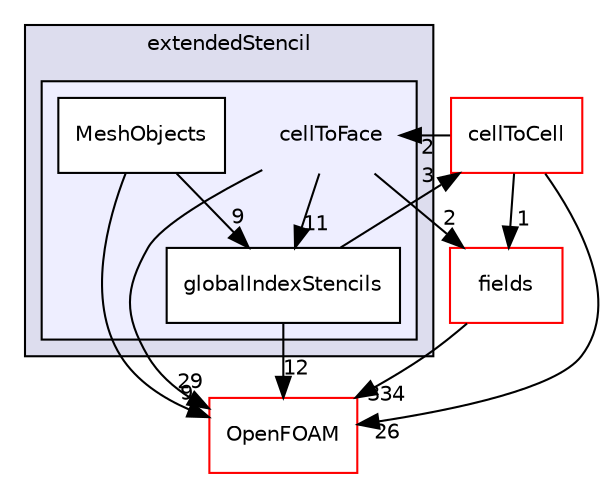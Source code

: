 digraph "src/finiteVolume/fvMesh/extendedStencil/cellToFace" {
  bgcolor=transparent;
  compound=true
  node [ fontsize="10", fontname="Helvetica"];
  edge [ labelfontsize="10", labelfontname="Helvetica"];
  subgraph clusterdir_f54ce79c9902d97f8b0f7c9d890967db {
    graph [ bgcolor="#ddddee", pencolor="black", label="extendedStencil" fontname="Helvetica", fontsize="10", URL="dir_f54ce79c9902d97f8b0f7c9d890967db.html"]
  subgraph clusterdir_6b2cdcecd74bbe32713af3749edcc072 {
    graph [ bgcolor="#eeeeff", pencolor="black", label="" URL="dir_6b2cdcecd74bbe32713af3749edcc072.html"];
    dir_6b2cdcecd74bbe32713af3749edcc072 [shape=plaintext label="cellToFace"];
    dir_40a995384affd54e838e9e7659b3952a [shape=box label="globalIndexStencils" color="black" fillcolor="white" style="filled" URL="dir_40a995384affd54e838e9e7659b3952a.html"];
    dir_1500d247ac89856555640edd20a765ce [shape=box label="MeshObjects" color="black" fillcolor="white" style="filled" URL="dir_1500d247ac89856555640edd20a765ce.html"];
  }
  }
  dir_25ab4a83a983f7bb7a38b7f63bb141b7 [shape=box label="fields" color="red" URL="dir_25ab4a83a983f7bb7a38b7f63bb141b7.html"];
  dir_29a0ec52e1bec07b305a38b682ef8704 [shape=box label="cellToCell" color="red" URL="dir_29a0ec52e1bec07b305a38b682ef8704.html"];
  dir_c5473ff19b20e6ec4dfe5c310b3778a8 [shape=box label="OpenFOAM" color="red" URL="dir_c5473ff19b20e6ec4dfe5c310b3778a8.html"];
  dir_1500d247ac89856555640edd20a765ce->dir_40a995384affd54e838e9e7659b3952a [headlabel="9", labeldistance=1.5 headhref="dir_001122_001121.html"];
  dir_1500d247ac89856555640edd20a765ce->dir_c5473ff19b20e6ec4dfe5c310b3778a8 [headlabel="9", labeldistance=1.5 headhref="dir_001122_001888.html"];
  dir_25ab4a83a983f7bb7a38b7f63bb141b7->dir_c5473ff19b20e6ec4dfe5c310b3778a8 [headlabel="334", labeldistance=1.5 headhref="dir_000931_001888.html"];
  dir_6b2cdcecd74bbe32713af3749edcc072->dir_25ab4a83a983f7bb7a38b7f63bb141b7 [headlabel="2", labeldistance=1.5 headhref="dir_001120_000931.html"];
  dir_6b2cdcecd74bbe32713af3749edcc072->dir_40a995384affd54e838e9e7659b3952a [headlabel="11", labeldistance=1.5 headhref="dir_001120_001121.html"];
  dir_6b2cdcecd74bbe32713af3749edcc072->dir_c5473ff19b20e6ec4dfe5c310b3778a8 [headlabel="29", labeldistance=1.5 headhref="dir_001120_001888.html"];
  dir_40a995384affd54e838e9e7659b3952a->dir_29a0ec52e1bec07b305a38b682ef8704 [headlabel="3", labeldistance=1.5 headhref="dir_001121_001117.html"];
  dir_40a995384affd54e838e9e7659b3952a->dir_c5473ff19b20e6ec4dfe5c310b3778a8 [headlabel="12", labeldistance=1.5 headhref="dir_001121_001888.html"];
  dir_29a0ec52e1bec07b305a38b682ef8704->dir_25ab4a83a983f7bb7a38b7f63bb141b7 [headlabel="1", labeldistance=1.5 headhref="dir_001117_000931.html"];
  dir_29a0ec52e1bec07b305a38b682ef8704->dir_6b2cdcecd74bbe32713af3749edcc072 [headlabel="2", labeldistance=1.5 headhref="dir_001117_001120.html"];
  dir_29a0ec52e1bec07b305a38b682ef8704->dir_c5473ff19b20e6ec4dfe5c310b3778a8 [headlabel="26", labeldistance=1.5 headhref="dir_001117_001888.html"];
}
